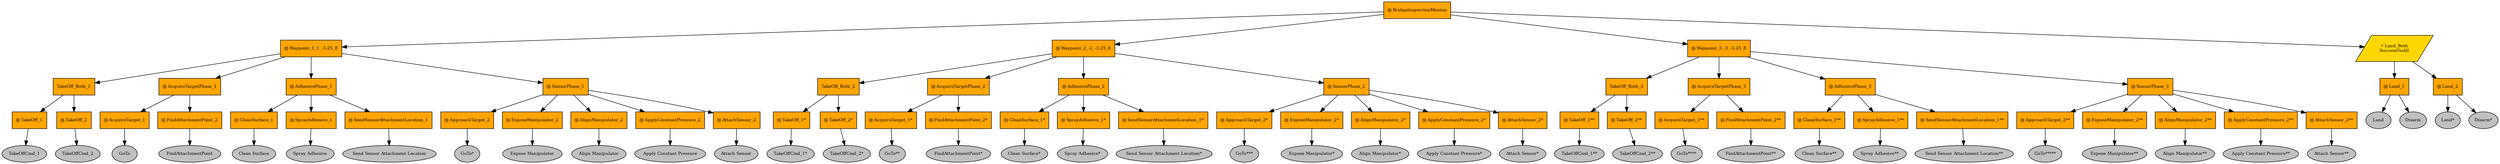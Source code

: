 digraph pastafarianism {
ordering=out;
graph [fontname="times-roman"];
node [fontname="times-roman"];
edge [fontname="times-roman"];
BridgeInspectionMission [fillcolor=orange, fontcolor=black, fontsize=9, label="Ⓜ BridgeInspectionMission", shape=box, style=filled];
"Waypoint_1_1_-3.25_8" [fillcolor=orange, fontcolor=black, fontsize=9, label="Ⓜ Waypoint_1_1_-3.25_8", shape=box, style=filled];
BridgeInspectionMission -> "Waypoint_1_1_-3.25_8";
TakeOff_Both_1 [fillcolor=orange, fontcolor=black, fontsize=9, label=TakeOff_Both_1, shape=box, style=filled];
"Waypoint_1_1_-3.25_8" -> TakeOff_Both_1;
TakeOff_1 [fillcolor=orange, fontcolor=black, fontsize=9, label="Ⓜ TakeOff_1", shape=box, style=filled];
TakeOff_Both_1 -> TakeOff_1;
TakeOffCmd_1 [fillcolor=gray, fontcolor=black, fontsize=9, label=TakeOffCmd_1, shape=ellipse, style=filled];
TakeOff_1 -> TakeOffCmd_1;
TakeOff_2 [fillcolor=orange, fontcolor=black, fontsize=9, label="Ⓜ TakeOff_2", shape=box, style=filled];
TakeOff_Both_1 -> TakeOff_2;
TakeOffCmd_2 [fillcolor=gray, fontcolor=black, fontsize=9, label=TakeOffCmd_2, shape=ellipse, style=filled];
TakeOff_2 -> TakeOffCmd_2;
AcquireTargetPhase_1 [fillcolor=orange, fontcolor=black, fontsize=9, label="Ⓜ AcquireTargetPhase_1", shape=box, style=filled];
"Waypoint_1_1_-3.25_8" -> AcquireTargetPhase_1;
AcquireTarget_1 [fillcolor=orange, fontcolor=black, fontsize=9, label="Ⓜ AcquireTarget_1", shape=box, style=filled];
AcquireTargetPhase_1 -> AcquireTarget_1;
GoTo [fillcolor=gray, fontcolor=black, fontsize=9, label=GoTo, shape=ellipse, style=filled];
AcquireTarget_1 -> GoTo;
FindAttachmentPoint_2 [fillcolor=orange, fontcolor=black, fontsize=9, label="Ⓜ FindAttachmentPoint_2", shape=box, style=filled];
AcquireTargetPhase_1 -> FindAttachmentPoint_2;
FindAttachmentPoint [fillcolor=gray, fontcolor=black, fontsize=9, label=FindAttachmentPoint, shape=ellipse, style=filled];
FindAttachmentPoint_2 -> FindAttachmentPoint;
AdhesivePhase_1 [fillcolor=orange, fontcolor=black, fontsize=9, label="Ⓜ AdhesivePhase_1", shape=box, style=filled];
"Waypoint_1_1_-3.25_8" -> AdhesivePhase_1;
CleanSurface_1 [fillcolor=orange, fontcolor=black, fontsize=9, label="Ⓜ CleanSurface_1", shape=box, style=filled];
AdhesivePhase_1 -> CleanSurface_1;
"Clean Surface" [fillcolor=gray, fontcolor=black, fontsize=9, label="Clean Surface", shape=ellipse, style=filled];
CleanSurface_1 -> "Clean Surface";
SprayAdhesive_1 [fillcolor=orange, fontcolor=black, fontsize=9, label="Ⓜ SprayAdhesive_1", shape=box, style=filled];
AdhesivePhase_1 -> SprayAdhesive_1;
"Spray Adhesive" [fillcolor=gray, fontcolor=black, fontsize=9, label="Spray Adhesive", shape=ellipse, style=filled];
SprayAdhesive_1 -> "Spray Adhesive";
SendSensorAttachmentLocation_1 [fillcolor=orange, fontcolor=black, fontsize=9, label="Ⓜ SendSensorAttachmentLocation_1", shape=box, style=filled];
AdhesivePhase_1 -> SendSensorAttachmentLocation_1;
"Send Sensor Attachment Location" [fillcolor=gray, fontcolor=black, fontsize=9, label="Send Sensor Attachment Location", shape=ellipse, style=filled];
SendSensorAttachmentLocation_1 -> "Send Sensor Attachment Location";
SensorPhase_1 [fillcolor=orange, fontcolor=black, fontsize=9, label="Ⓜ SensorPhase_1", shape=box, style=filled];
"Waypoint_1_1_-3.25_8" -> SensorPhase_1;
ApproachTarget_2 [fillcolor=orange, fontcolor=black, fontsize=9, label="Ⓜ ApproachTarget_2", shape=box, style=filled];
SensorPhase_1 -> ApproachTarget_2;
"GoTo*" [fillcolor=gray, fontcolor=black, fontsize=9, label="GoTo*", shape=ellipse, style=filled];
ApproachTarget_2 -> "GoTo*";
ExposeManipulator_2 [fillcolor=orange, fontcolor=black, fontsize=9, label="Ⓜ ExposeManipulator_2", shape=box, style=filled];
SensorPhase_1 -> ExposeManipulator_2;
"Expose Manipulator" [fillcolor=gray, fontcolor=black, fontsize=9, label="Expose Manipulator", shape=ellipse, style=filled];
ExposeManipulator_2 -> "Expose Manipulator";
AlignManipulator_2 [fillcolor=orange, fontcolor=black, fontsize=9, label="Ⓜ AlignManipulator_2", shape=box, style=filled];
SensorPhase_1 -> AlignManipulator_2;
"Align Manipulator" [fillcolor=gray, fontcolor=black, fontsize=9, label="Align Manipulator", shape=ellipse, style=filled];
AlignManipulator_2 -> "Align Manipulator";
ApplyConstantPressure_2 [fillcolor=orange, fontcolor=black, fontsize=9, label="Ⓜ ApplyConstantPressure_2", shape=box, style=filled];
SensorPhase_1 -> ApplyConstantPressure_2;
"Apply Constant Pressure" [fillcolor=gray, fontcolor=black, fontsize=9, label="Apply Constant Pressure", shape=ellipse, style=filled];
ApplyConstantPressure_2 -> "Apply Constant Pressure";
AttachSensor_2 [fillcolor=orange, fontcolor=black, fontsize=9, label="Ⓜ AttachSensor_2", shape=box, style=filled];
SensorPhase_1 -> AttachSensor_2;
"Attach Sensor" [fillcolor=gray, fontcolor=black, fontsize=9, label="Attach Sensor", shape=ellipse, style=filled];
AttachSensor_2 -> "Attach Sensor";
"Waypoint_2_-2_-3.25_8" [fillcolor=orange, fontcolor=black, fontsize=9, label="Ⓜ Waypoint_2_-2_-3.25_8", shape=box, style=filled];
BridgeInspectionMission -> "Waypoint_2_-2_-3.25_8";
TakeOff_Both_2 [fillcolor=orange, fontcolor=black, fontsize=9, label=TakeOff_Both_2, shape=box, style=filled];
"Waypoint_2_-2_-3.25_8" -> TakeOff_Both_2;
"TakeOff_1*" [fillcolor=orange, fontcolor=black, fontsize=9, label="Ⓜ TakeOff_1*", shape=box, style=filled];
TakeOff_Both_2 -> "TakeOff_1*";
"TakeOffCmd_1*" [fillcolor=gray, fontcolor=black, fontsize=9, label="TakeOffCmd_1*", shape=ellipse, style=filled];
"TakeOff_1*" -> "TakeOffCmd_1*";
"TakeOff_2*" [fillcolor=orange, fontcolor=black, fontsize=9, label="Ⓜ TakeOff_2*", shape=box, style=filled];
TakeOff_Both_2 -> "TakeOff_2*";
"TakeOffCmd_2*" [fillcolor=gray, fontcolor=black, fontsize=9, label="TakeOffCmd_2*", shape=ellipse, style=filled];
"TakeOff_2*" -> "TakeOffCmd_2*";
AcquireTargetPhase_2 [fillcolor=orange, fontcolor=black, fontsize=9, label="Ⓜ AcquireTargetPhase_2", shape=box, style=filled];
"Waypoint_2_-2_-3.25_8" -> AcquireTargetPhase_2;
"AcquireTarget_1*" [fillcolor=orange, fontcolor=black, fontsize=9, label="Ⓜ AcquireTarget_1*", shape=box, style=filled];
AcquireTargetPhase_2 -> "AcquireTarget_1*";
"GoTo**" [fillcolor=gray, fontcolor=black, fontsize=9, label="GoTo**", shape=ellipse, style=filled];
"AcquireTarget_1*" -> "GoTo**";
"FindAttachmentPoint_2*" [fillcolor=orange, fontcolor=black, fontsize=9, label="Ⓜ FindAttachmentPoint_2*", shape=box, style=filled];
AcquireTargetPhase_2 -> "FindAttachmentPoint_2*";
"FindAttachmentPoint*" [fillcolor=gray, fontcolor=black, fontsize=9, label="FindAttachmentPoint*", shape=ellipse, style=filled];
"FindAttachmentPoint_2*" -> "FindAttachmentPoint*";
AdhesivePhase_2 [fillcolor=orange, fontcolor=black, fontsize=9, label="Ⓜ AdhesivePhase_2", shape=box, style=filled];
"Waypoint_2_-2_-3.25_8" -> AdhesivePhase_2;
"CleanSurface_1*" [fillcolor=orange, fontcolor=black, fontsize=9, label="Ⓜ CleanSurface_1*", shape=box, style=filled];
AdhesivePhase_2 -> "CleanSurface_1*";
"Clean Surface*" [fillcolor=gray, fontcolor=black, fontsize=9, label="Clean Surface*", shape=ellipse, style=filled];
"CleanSurface_1*" -> "Clean Surface*";
"SprayAdhesive_1*" [fillcolor=orange, fontcolor=black, fontsize=9, label="Ⓜ SprayAdhesive_1*", shape=box, style=filled];
AdhesivePhase_2 -> "SprayAdhesive_1*";
"Spray Adhesive*" [fillcolor=gray, fontcolor=black, fontsize=9, label="Spray Adhesive*", shape=ellipse, style=filled];
"SprayAdhesive_1*" -> "Spray Adhesive*";
"SendSensorAttachmentLocation_1*" [fillcolor=orange, fontcolor=black, fontsize=9, label="Ⓜ SendSensorAttachmentLocation_1*", shape=box, style=filled];
AdhesivePhase_2 -> "SendSensorAttachmentLocation_1*";
"Send Sensor Attachment Location*" [fillcolor=gray, fontcolor=black, fontsize=9, label="Send Sensor Attachment Location*", shape=ellipse, style=filled];
"SendSensorAttachmentLocation_1*" -> "Send Sensor Attachment Location*";
SensorPhase_2 [fillcolor=orange, fontcolor=black, fontsize=9, label="Ⓜ SensorPhase_2", shape=box, style=filled];
"Waypoint_2_-2_-3.25_8" -> SensorPhase_2;
"ApproachTarget_2*" [fillcolor=orange, fontcolor=black, fontsize=9, label="Ⓜ ApproachTarget_2*", shape=box, style=filled];
SensorPhase_2 -> "ApproachTarget_2*";
"GoTo***" [fillcolor=gray, fontcolor=black, fontsize=9, label="GoTo***", shape=ellipse, style=filled];
"ApproachTarget_2*" -> "GoTo***";
"ExposeManipulator_2*" [fillcolor=orange, fontcolor=black, fontsize=9, label="Ⓜ ExposeManipulator_2*", shape=box, style=filled];
SensorPhase_2 -> "ExposeManipulator_2*";
"Expose Manipulator*" [fillcolor=gray, fontcolor=black, fontsize=9, label="Expose Manipulator*", shape=ellipse, style=filled];
"ExposeManipulator_2*" -> "Expose Manipulator*";
"AlignManipulator_2*" [fillcolor=orange, fontcolor=black, fontsize=9, label="Ⓜ AlignManipulator_2*", shape=box, style=filled];
SensorPhase_2 -> "AlignManipulator_2*";
"Align Manipulator*" [fillcolor=gray, fontcolor=black, fontsize=9, label="Align Manipulator*", shape=ellipse, style=filled];
"AlignManipulator_2*" -> "Align Manipulator*";
"ApplyConstantPressure_2*" [fillcolor=orange, fontcolor=black, fontsize=9, label="Ⓜ ApplyConstantPressure_2*", shape=box, style=filled];
SensorPhase_2 -> "ApplyConstantPressure_2*";
"Apply Constant Pressure*" [fillcolor=gray, fontcolor=black, fontsize=9, label="Apply Constant Pressure*", shape=ellipse, style=filled];
"ApplyConstantPressure_2*" -> "Apply Constant Pressure*";
"AttachSensor_2*" [fillcolor=orange, fontcolor=black, fontsize=9, label="Ⓜ AttachSensor_2*", shape=box, style=filled];
SensorPhase_2 -> "AttachSensor_2*";
"Attach Sensor*" [fillcolor=gray, fontcolor=black, fontsize=9, label="Attach Sensor*", shape=ellipse, style=filled];
"AttachSensor_2*" -> "Attach Sensor*";
"Waypoint_3_-3_-3.25_8" [fillcolor=orange, fontcolor=black, fontsize=9, label="Ⓜ Waypoint_3_-3_-3.25_8", shape=box, style=filled];
BridgeInspectionMission -> "Waypoint_3_-3_-3.25_8";
TakeOff_Both_3 [fillcolor=orange, fontcolor=black, fontsize=9, label=TakeOff_Both_3, shape=box, style=filled];
"Waypoint_3_-3_-3.25_8" -> TakeOff_Both_3;
"TakeOff_1**" [fillcolor=orange, fontcolor=black, fontsize=9, label="Ⓜ TakeOff_1**", shape=box, style=filled];
TakeOff_Both_3 -> "TakeOff_1**";
"TakeOffCmd_1**" [fillcolor=gray, fontcolor=black, fontsize=9, label="TakeOffCmd_1**", shape=ellipse, style=filled];
"TakeOff_1**" -> "TakeOffCmd_1**";
"TakeOff_2**" [fillcolor=orange, fontcolor=black, fontsize=9, label="Ⓜ TakeOff_2**", shape=box, style=filled];
TakeOff_Both_3 -> "TakeOff_2**";
"TakeOffCmd_2**" [fillcolor=gray, fontcolor=black, fontsize=9, label="TakeOffCmd_2**", shape=ellipse, style=filled];
"TakeOff_2**" -> "TakeOffCmd_2**";
AcquireTargetPhase_3 [fillcolor=orange, fontcolor=black, fontsize=9, label="Ⓜ AcquireTargetPhase_3", shape=box, style=filled];
"Waypoint_3_-3_-3.25_8" -> AcquireTargetPhase_3;
"AcquireTarget_1**" [fillcolor=orange, fontcolor=black, fontsize=9, label="Ⓜ AcquireTarget_1**", shape=box, style=filled];
AcquireTargetPhase_3 -> "AcquireTarget_1**";
"GoTo****" [fillcolor=gray, fontcolor=black, fontsize=9, label="GoTo****", shape=ellipse, style=filled];
"AcquireTarget_1**" -> "GoTo****";
"FindAttachmentPoint_2**" [fillcolor=orange, fontcolor=black, fontsize=9, label="Ⓜ FindAttachmentPoint_2**", shape=box, style=filled];
AcquireTargetPhase_3 -> "FindAttachmentPoint_2**";
"FindAttachmentPoint**" [fillcolor=gray, fontcolor=black, fontsize=9, label="FindAttachmentPoint**", shape=ellipse, style=filled];
"FindAttachmentPoint_2**" -> "FindAttachmentPoint**";
AdhesivePhase_3 [fillcolor=orange, fontcolor=black, fontsize=9, label="Ⓜ AdhesivePhase_3", shape=box, style=filled];
"Waypoint_3_-3_-3.25_8" -> AdhesivePhase_3;
"CleanSurface_1**" [fillcolor=orange, fontcolor=black, fontsize=9, label="Ⓜ CleanSurface_1**", shape=box, style=filled];
AdhesivePhase_3 -> "CleanSurface_1**";
"Clean Surface**" [fillcolor=gray, fontcolor=black, fontsize=9, label="Clean Surface**", shape=ellipse, style=filled];
"CleanSurface_1**" -> "Clean Surface**";
"SprayAdhesive_1**" [fillcolor=orange, fontcolor=black, fontsize=9, label="Ⓜ SprayAdhesive_1**", shape=box, style=filled];
AdhesivePhase_3 -> "SprayAdhesive_1**";
"Spray Adhesive**" [fillcolor=gray, fontcolor=black, fontsize=9, label="Spray Adhesive**", shape=ellipse, style=filled];
"SprayAdhesive_1**" -> "Spray Adhesive**";
"SendSensorAttachmentLocation_1**" [fillcolor=orange, fontcolor=black, fontsize=9, label="Ⓜ SendSensorAttachmentLocation_1**", shape=box, style=filled];
AdhesivePhase_3 -> "SendSensorAttachmentLocation_1**";
"Send Sensor Attachment Location**" [fillcolor=gray, fontcolor=black, fontsize=9, label="Send Sensor Attachment Location**", shape=ellipse, style=filled];
"SendSensorAttachmentLocation_1**" -> "Send Sensor Attachment Location**";
SensorPhase_3 [fillcolor=orange, fontcolor=black, fontsize=9, label="Ⓜ SensorPhase_3", shape=box, style=filled];
"Waypoint_3_-3_-3.25_8" -> SensorPhase_3;
"ApproachTarget_2**" [fillcolor=orange, fontcolor=black, fontsize=9, label="Ⓜ ApproachTarget_2**", shape=box, style=filled];
SensorPhase_3 -> "ApproachTarget_2**";
"GoTo*****" [fillcolor=gray, fontcolor=black, fontsize=9, label="GoTo*****", shape=ellipse, style=filled];
"ApproachTarget_2**" -> "GoTo*****";
"ExposeManipulator_2**" [fillcolor=orange, fontcolor=black, fontsize=9, label="Ⓜ ExposeManipulator_2**", shape=box, style=filled];
SensorPhase_3 -> "ExposeManipulator_2**";
"Expose Manipulator**" [fillcolor=gray, fontcolor=black, fontsize=9, label="Expose Manipulator**", shape=ellipse, style=filled];
"ExposeManipulator_2**" -> "Expose Manipulator**";
"AlignManipulator_2**" [fillcolor=orange, fontcolor=black, fontsize=9, label="Ⓜ AlignManipulator_2**", shape=box, style=filled];
SensorPhase_3 -> "AlignManipulator_2**";
"Align Manipulator**" [fillcolor=gray, fontcolor=black, fontsize=9, label="Align Manipulator**", shape=ellipse, style=filled];
"AlignManipulator_2**" -> "Align Manipulator**";
"ApplyConstantPressure_2**" [fillcolor=orange, fontcolor=black, fontsize=9, label="Ⓜ ApplyConstantPressure_2**", shape=box, style=filled];
SensorPhase_3 -> "ApplyConstantPressure_2**";
"Apply Constant Pressure**" [fillcolor=gray, fontcolor=black, fontsize=9, label="Apply Constant Pressure**", shape=ellipse, style=filled];
"ApplyConstantPressure_2**" -> "Apply Constant Pressure**";
"AttachSensor_2**" [fillcolor=orange, fontcolor=black, fontsize=9, label="Ⓜ AttachSensor_2**", shape=box, style=filled];
SensorPhase_3 -> "AttachSensor_2**";
"Attach Sensor**" [fillcolor=gray, fontcolor=black, fontsize=9, label="Attach Sensor**", shape=ellipse, style=filled];
"AttachSensor_2**" -> "Attach Sensor**";
Land_Both [fillcolor=gold, fontcolor=black, fontsize=9, label="⚡ Land_Both\nSuccessOnAll", shape=parallelogram, style=filled];
BridgeInspectionMission -> Land_Both;
Land_1 [fillcolor=orange, fontcolor=black, fontsize=9, label="Ⓜ Land_1", shape=box, style=filled];
Land_Both -> Land_1;
Land [fillcolor=gray, fontcolor=black, fontsize=9, label=Land, shape=ellipse, style=filled];
Land_1 -> Land;
Disarm [fillcolor=gray, fontcolor=black, fontsize=9, label=Disarm, shape=ellipse, style=filled];
Land_1 -> Disarm;
Land_2 [fillcolor=orange, fontcolor=black, fontsize=9, label="Ⓜ Land_2", shape=box, style=filled];
Land_Both -> Land_2;
"Land*" [fillcolor=gray, fontcolor=black, fontsize=9, label="Land*", shape=ellipse, style=filled];
Land_2 -> "Land*";
"Disarm*" [fillcolor=gray, fontcolor=black, fontsize=9, label="Disarm*", shape=ellipse, style=filled];
Land_2 -> "Disarm*";
}
